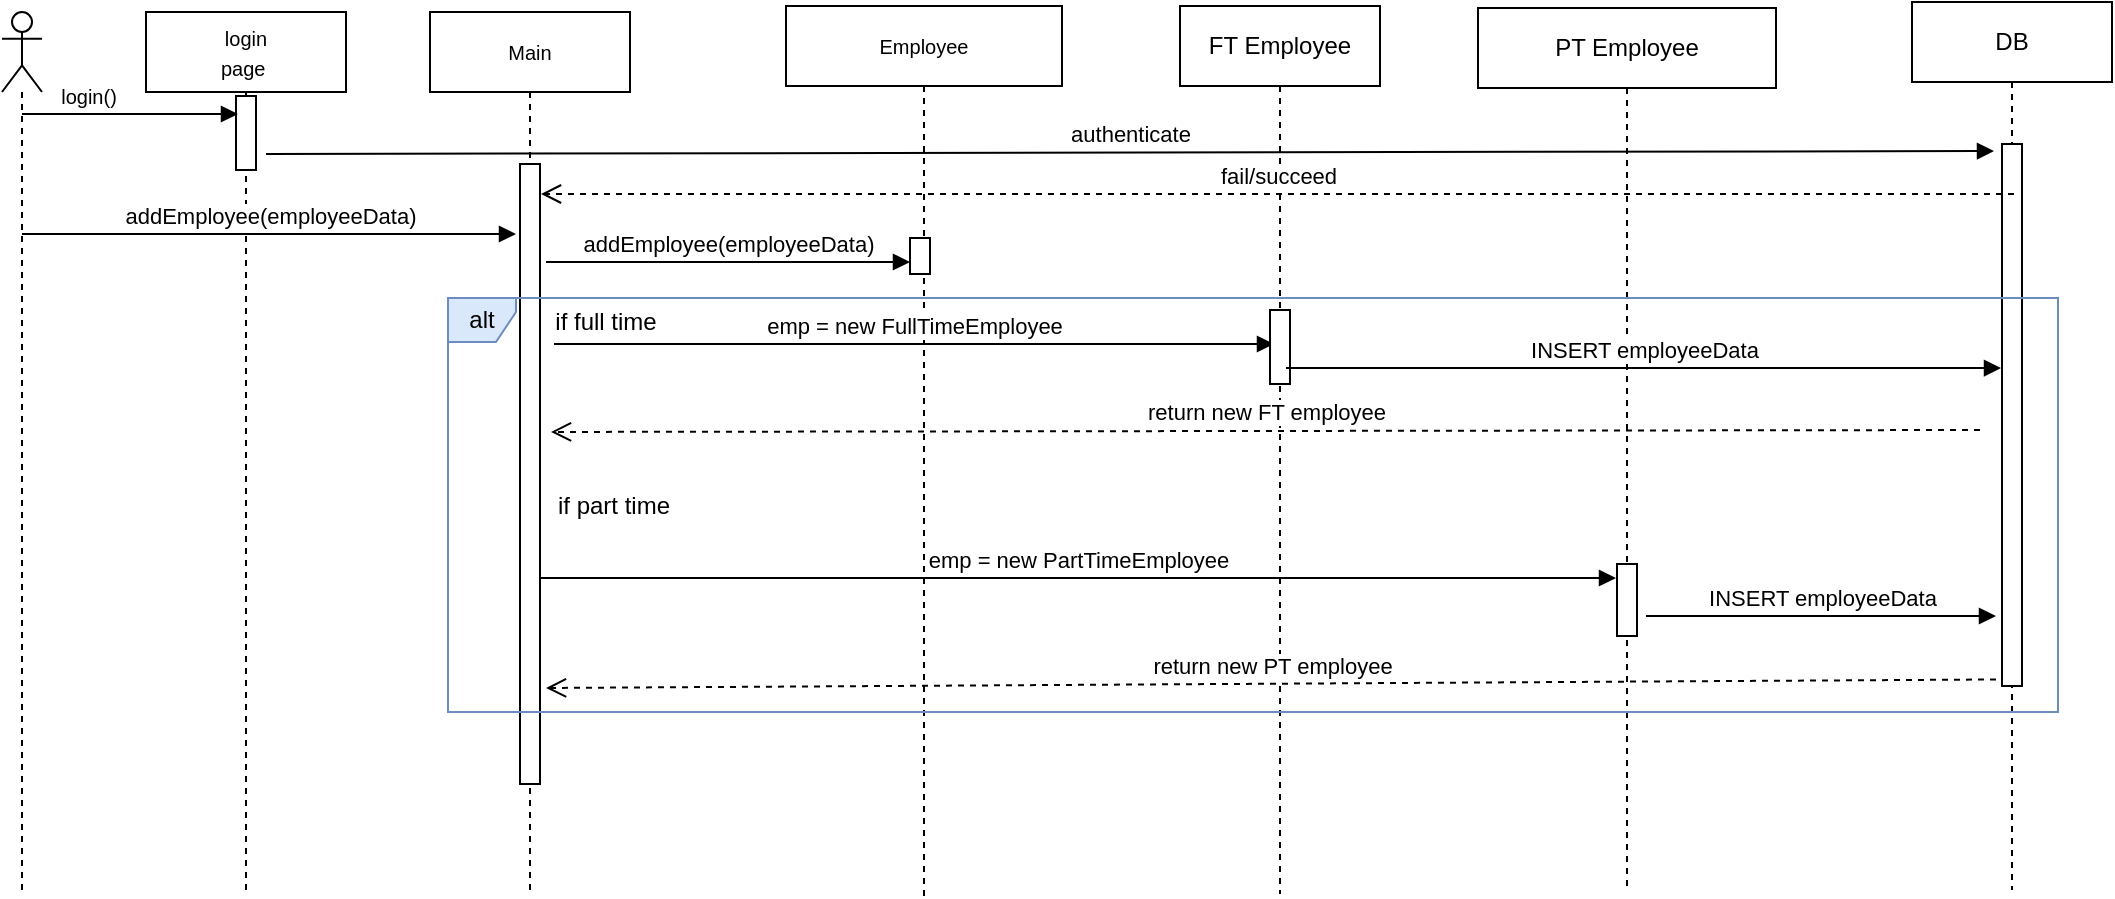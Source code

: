 <mxfile>
    <diagram id="rfoOtCKOJGUQDgggRovy" name="Page-1">
        <mxGraphModel dx="1358" dy="622" grid="0" gridSize="10" guides="1" tooltips="1" connect="1" arrows="1" fold="1" page="0" pageScale="1" pageWidth="850" pageHeight="1100" math="0" shadow="0">
            <root>
                <mxCell id="0"/>
                <mxCell id="1" parent="0"/>
                <mxCell id="4" value="" style="shape=umlLifeline;participant=umlActor;perimeter=lifelinePerimeter;whiteSpace=wrap;html=1;container=1;collapsible=0;recursiveResize=0;verticalAlign=top;spacingTop=36;outlineConnect=0;" parent="1" vertex="1">
                    <mxGeometry x="30" y="40" width="20" height="440" as="geometry"/>
                </mxCell>
                <mxCell id="5" value="&lt;span style=&quot;font-size: 10px;&quot;&gt;login&lt;br&gt;page&amp;nbsp;&lt;/span&gt;" style="shape=umlLifeline;perimeter=lifelinePerimeter;whiteSpace=wrap;html=1;container=1;collapsible=0;recursiveResize=0;outlineConnect=0;" parent="1" vertex="1">
                    <mxGeometry x="102" y="40" width="100" height="442" as="geometry"/>
                </mxCell>
                <mxCell id="32" value="" style="html=1;points=[];perimeter=orthogonalPerimeter;" vertex="1" parent="5">
                    <mxGeometry x="45" y="42" width="10" height="37" as="geometry"/>
                </mxCell>
                <mxCell id="6" value="Main" style="shape=umlLifeline;perimeter=lifelinePerimeter;whiteSpace=wrap;html=1;container=1;collapsible=0;recursiveResize=0;outlineConnect=0;fontSize=10;" parent="1" vertex="1">
                    <mxGeometry x="244" y="40" width="100" height="440" as="geometry"/>
                </mxCell>
                <mxCell id="33" value="" style="html=1;points=[];perimeter=orthogonalPerimeter;" vertex="1" parent="6">
                    <mxGeometry x="45" y="76" width="10" height="310" as="geometry"/>
                </mxCell>
                <mxCell id="36" value="emp = new PartTimeEmployee" style="html=1;verticalAlign=bottom;endArrow=block;" edge="1" parent="6">
                    <mxGeometry width="80" relative="1" as="geometry">
                        <mxPoint x="55" y="283" as="sourcePoint"/>
                        <mxPoint x="593" y="283" as="targetPoint"/>
                    </mxGeometry>
                </mxCell>
                <mxCell id="10" value="Employee" style="shape=umlLifeline;perimeter=lifelinePerimeter;whiteSpace=wrap;html=1;container=1;collapsible=0;recursiveResize=0;outlineConnect=0;fontSize=10;" parent="1" vertex="1">
                    <mxGeometry x="422" y="37" width="138" height="445" as="geometry"/>
                </mxCell>
                <mxCell id="45" value="addEmployee(employeeData)" style="html=1;verticalAlign=bottom;endArrow=block;" edge="1" parent="10">
                    <mxGeometry width="80" relative="1" as="geometry">
                        <mxPoint x="-120" y="128" as="sourcePoint"/>
                        <mxPoint x="62" y="128" as="targetPoint"/>
                    </mxGeometry>
                </mxCell>
                <mxCell id="46" value="" style="html=1;points=[];perimeter=orthogonalPerimeter;" vertex="1" parent="10">
                    <mxGeometry x="62" y="116" width="10" height="18" as="geometry"/>
                </mxCell>
                <mxCell id="35" value="emp = new FullTimeEmployee" style="html=1;verticalAlign=bottom;endArrow=block;" edge="1" parent="10">
                    <mxGeometry width="80" relative="1" as="geometry">
                        <mxPoint x="-116" y="169" as="sourcePoint"/>
                        <mxPoint x="244" y="169" as="targetPoint"/>
                    </mxGeometry>
                </mxCell>
                <mxCell id="16" value="login()" style="html=1;verticalAlign=bottom;endArrow=block;fontSize=10;" parent="1" edge="1">
                    <mxGeometry x="-0.391" width="80" relative="1" as="geometry">
                        <mxPoint x="40" y="91" as="sourcePoint"/>
                        <mxPoint x="148" y="91" as="targetPoint"/>
                        <mxPoint as="offset"/>
                    </mxGeometry>
                </mxCell>
                <mxCell id="24" value="FT Employee" style="shape=umlLifeline;perimeter=lifelinePerimeter;whiteSpace=wrap;html=1;container=1;collapsible=0;recursiveResize=0;outlineConnect=0;" vertex="1" parent="1">
                    <mxGeometry x="619" y="37" width="100" height="444" as="geometry"/>
                </mxCell>
                <mxCell id="37" value="" style="html=1;points=[];perimeter=orthogonalPerimeter;" vertex="1" parent="24">
                    <mxGeometry x="45" y="152" width="10" height="37" as="geometry"/>
                </mxCell>
                <mxCell id="25" value="PT Employee" style="shape=umlLifeline;perimeter=lifelinePerimeter;whiteSpace=wrap;html=1;container=1;collapsible=0;recursiveResize=0;outlineConnect=0;" vertex="1" parent="1">
                    <mxGeometry x="768" y="38" width="149" height="441" as="geometry"/>
                </mxCell>
                <mxCell id="38" value="" style="html=1;points=[];perimeter=orthogonalPerimeter;" vertex="1" parent="25">
                    <mxGeometry x="69.5" y="278" width="10" height="36" as="geometry"/>
                </mxCell>
                <mxCell id="40" value="INSERT employeeData" style="html=1;verticalAlign=bottom;endArrow=block;" edge="1" parent="25">
                    <mxGeometry width="80" relative="1" as="geometry">
                        <mxPoint x="-96" y="180.01" as="sourcePoint"/>
                        <mxPoint x="261.5" y="180.01" as="targetPoint"/>
                    </mxGeometry>
                </mxCell>
                <mxCell id="26" value="DB" style="shape=umlLifeline;perimeter=lifelinePerimeter;whiteSpace=wrap;html=1;container=1;collapsible=0;recursiveResize=0;outlineConnect=0;" vertex="1" parent="1">
                    <mxGeometry x="985" y="35" width="100" height="444" as="geometry"/>
                </mxCell>
                <mxCell id="28" value="" style="html=1;points=[];perimeter=orthogonalPerimeter;" vertex="1" parent="26">
                    <mxGeometry x="45" y="71" width="10" height="271" as="geometry"/>
                </mxCell>
                <mxCell id="29" value="fail/succeed" style="html=1;verticalAlign=bottom;endArrow=open;dashed=1;endSize=8;" edge="1" parent="26">
                    <mxGeometry relative="1" as="geometry">
                        <mxPoint x="51" y="96" as="sourcePoint"/>
                        <mxPoint x="-685.5" y="96" as="targetPoint"/>
                    </mxGeometry>
                </mxCell>
                <mxCell id="27" value="authenticate" style="html=1;verticalAlign=bottom;endArrow=block;entryX=-0.4;entryY=0.013;entryDx=0;entryDy=0;entryPerimeter=0;" edge="1" parent="1" target="28">
                    <mxGeometry width="80" relative="1" as="geometry">
                        <mxPoint x="162" y="111" as="sourcePoint"/>
                        <mxPoint x="1020" y="111" as="targetPoint"/>
                    </mxGeometry>
                </mxCell>
                <mxCell id="31" value="addEmployee(employeeData)" style="html=1;verticalAlign=bottom;endArrow=block;" edge="1" parent="1">
                    <mxGeometry width="80" relative="1" as="geometry">
                        <mxPoint x="40" y="151" as="sourcePoint"/>
                        <mxPoint x="287" y="151" as="targetPoint"/>
                    </mxGeometry>
                </mxCell>
                <mxCell id="41" value="return new FT employee" style="html=1;verticalAlign=bottom;endArrow=open;dashed=1;endSize=8;entryX=1.55;entryY=0.507;entryDx=0;entryDy=0;entryPerimeter=0;" edge="1" parent="1">
                    <mxGeometry relative="1" as="geometry">
                        <mxPoint x="1019" y="249" as="sourcePoint"/>
                        <mxPoint x="304.5" y="249.977" as="targetPoint"/>
                    </mxGeometry>
                </mxCell>
                <mxCell id="43" value="INSERT employeeData" style="html=1;verticalAlign=bottom;endArrow=block;" edge="1" parent="1">
                    <mxGeometry width="80" relative="1" as="geometry">
                        <mxPoint x="852" y="342" as="sourcePoint"/>
                        <mxPoint x="1027" y="342" as="targetPoint"/>
                    </mxGeometry>
                </mxCell>
                <mxCell id="44" value="return new PT employee" style="html=1;verticalAlign=bottom;endArrow=open;dashed=1;endSize=8;exitX=-0.3;exitY=0.892;exitDx=0;exitDy=0;exitPerimeter=0;" edge="1" parent="1">
                    <mxGeometry relative="1" as="geometry">
                        <mxPoint x="1027" y="373.732" as="sourcePoint"/>
                        <mxPoint x="302" y="378" as="targetPoint"/>
                    </mxGeometry>
                </mxCell>
                <mxCell id="49" value="if full time" style="text;html=1;strokeColor=none;fillColor=none;align=center;verticalAlign=middle;whiteSpace=wrap;rounded=0;" vertex="1" parent="1">
                    <mxGeometry x="302" y="180" width="60" height="30" as="geometry"/>
                </mxCell>
                <mxCell id="50" value="if part time" style="text;html=1;strokeColor=none;fillColor=none;align=center;verticalAlign=middle;whiteSpace=wrap;rounded=0;" vertex="1" parent="1">
                    <mxGeometry x="306" y="271.5" width="60" height="30" as="geometry"/>
                </mxCell>
                <mxCell id="34" value="alt" style="shape=umlFrame;whiteSpace=wrap;html=1;width=34;height=22;fillColor=#dae8fc;strokeColor=#6c8ebf;" vertex="1" parent="1">
                    <mxGeometry x="253" y="183" width="805" height="207" as="geometry"/>
                </mxCell>
            </root>
        </mxGraphModel>
    </diagram>
</mxfile>